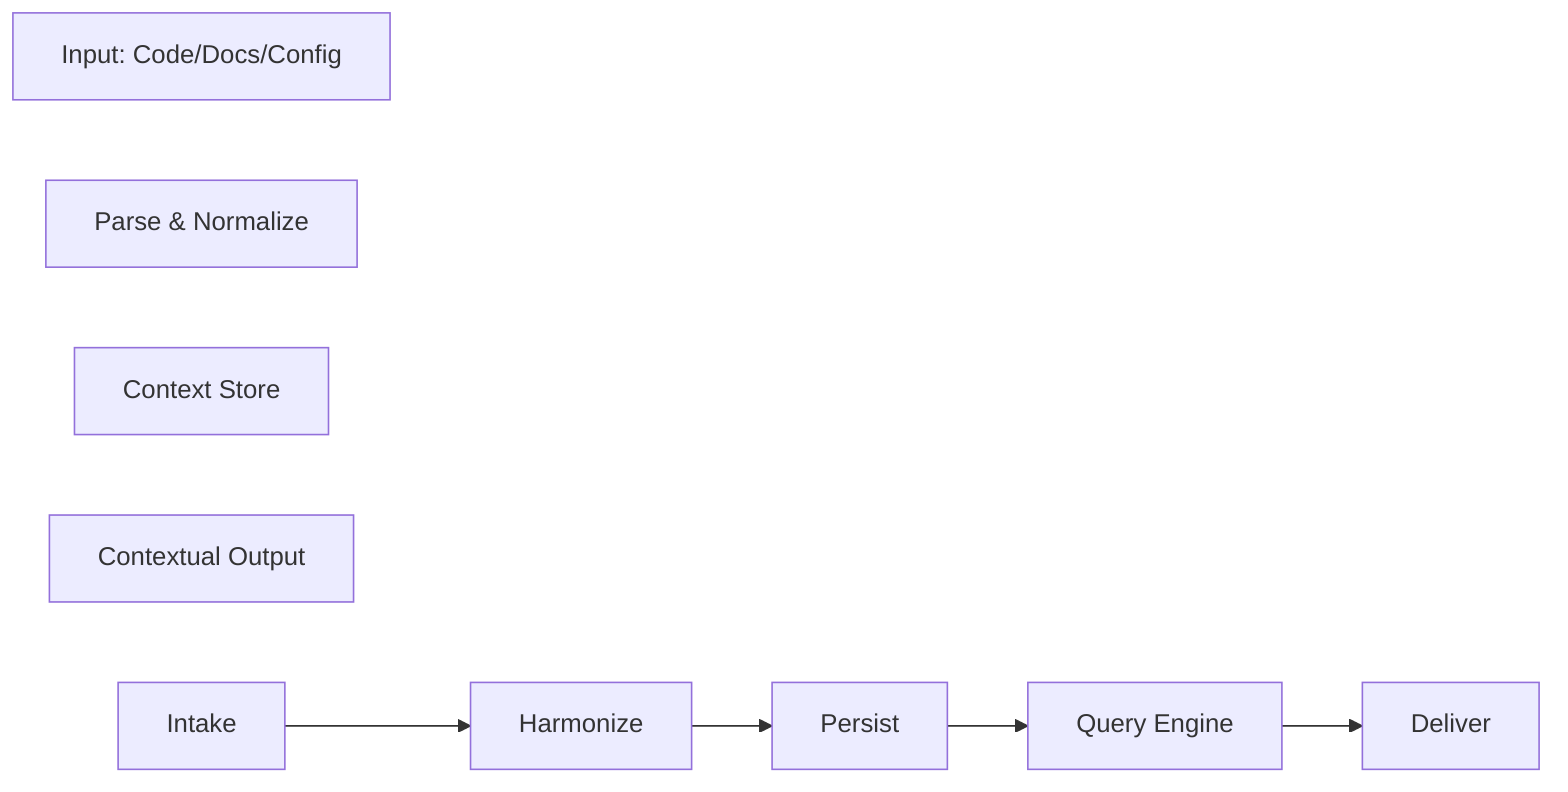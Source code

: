 %% Context Pipeline
flowchart LR
    Input[Input: Code/Docs/Config]
    Parse[Parse & Normalize]
    Store[Context Store]
    Query[Query Engine]
    Output[Contextual Output]
    Intake --> Harmonize --> Persist --> Query --> Deliver
    class Intake ingest
    class Harmonize normalize
    class Persist storage
    class Query retrieval
    class Deliver delivery